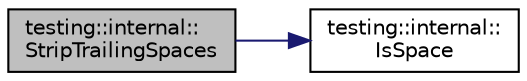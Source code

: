 digraph "testing::internal::StripTrailingSpaces"
{
  edge [fontname="Helvetica",fontsize="10",labelfontname="Helvetica",labelfontsize="10"];
  node [fontname="Helvetica",fontsize="10",shape=record];
  rankdir="LR";
  Node3132 [label="testing::internal::\lStripTrailingSpaces",height=0.2,width=0.4,color="black", fillcolor="grey75", style="filled", fontcolor="black"];
  Node3132 -> Node3133 [color="midnightblue",fontsize="10",style="solid",fontname="Helvetica"];
  Node3133 [label="testing::internal::\lIsSpace",height=0.2,width=0.4,color="black", fillcolor="white", style="filled",URL="$d0/da7/namespacetesting_1_1internal.html#af429e04f70f9c10f6aa76a5d1ccd389f"];
}
